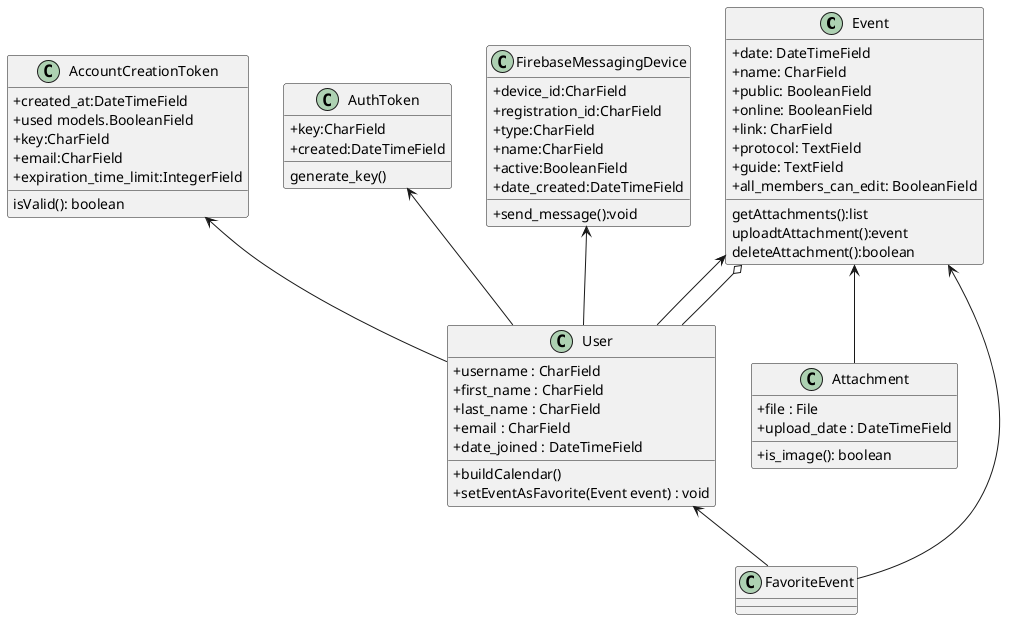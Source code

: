 @startuml
skinparam classAttributeIconSize 0
class Event {
    +date: DateTimeField
    +name: CharField
    +public: BooleanField
    +online: BooleanField
    +link: CharField
    +protocol: TextField
    +guide: TextField
    +all_members_can_edit: BooleanField
    getAttachments():list
    uploadtAttachment():event
    deleteAttachment():boolean
}

class User {
+username : CharField
+first_name : CharField
+last_name : CharField
+email : CharField
+date_joined : DateTimeField
+buildCalendar()
+setEventAsFavorite(Event event) : void

}
class Attachment {
    +file : File
    +upload_date : DateTimeField
    +is_image(): boolean
}
class FavoriteEvent {
}
class AccountCreationToken{
+created_at:DateTimeField
+used models.BooleanField
+key:CharField
+email:CharField
+expiration_time_limit:IntegerField
isValid(): boolean
}
class AuthToken{
+key:CharField
+created:DateTimeField
generate_key()
}
class FirebaseMessagingDevice{
+device_id:CharField
+registration_id:CharField
+type:CharField
+name:CharField
+active:BooleanField
+date_created:DateTimeField
+send_message():void
}
Event <-- FavoriteEvent
User <-- FavoriteEvent
Event <-- Attachment
Event <-- User
FirebaseMessagingDevice <-- User
AuthToken <-- User
AccountCreationToken <-- User
Event o-- User

@enduml